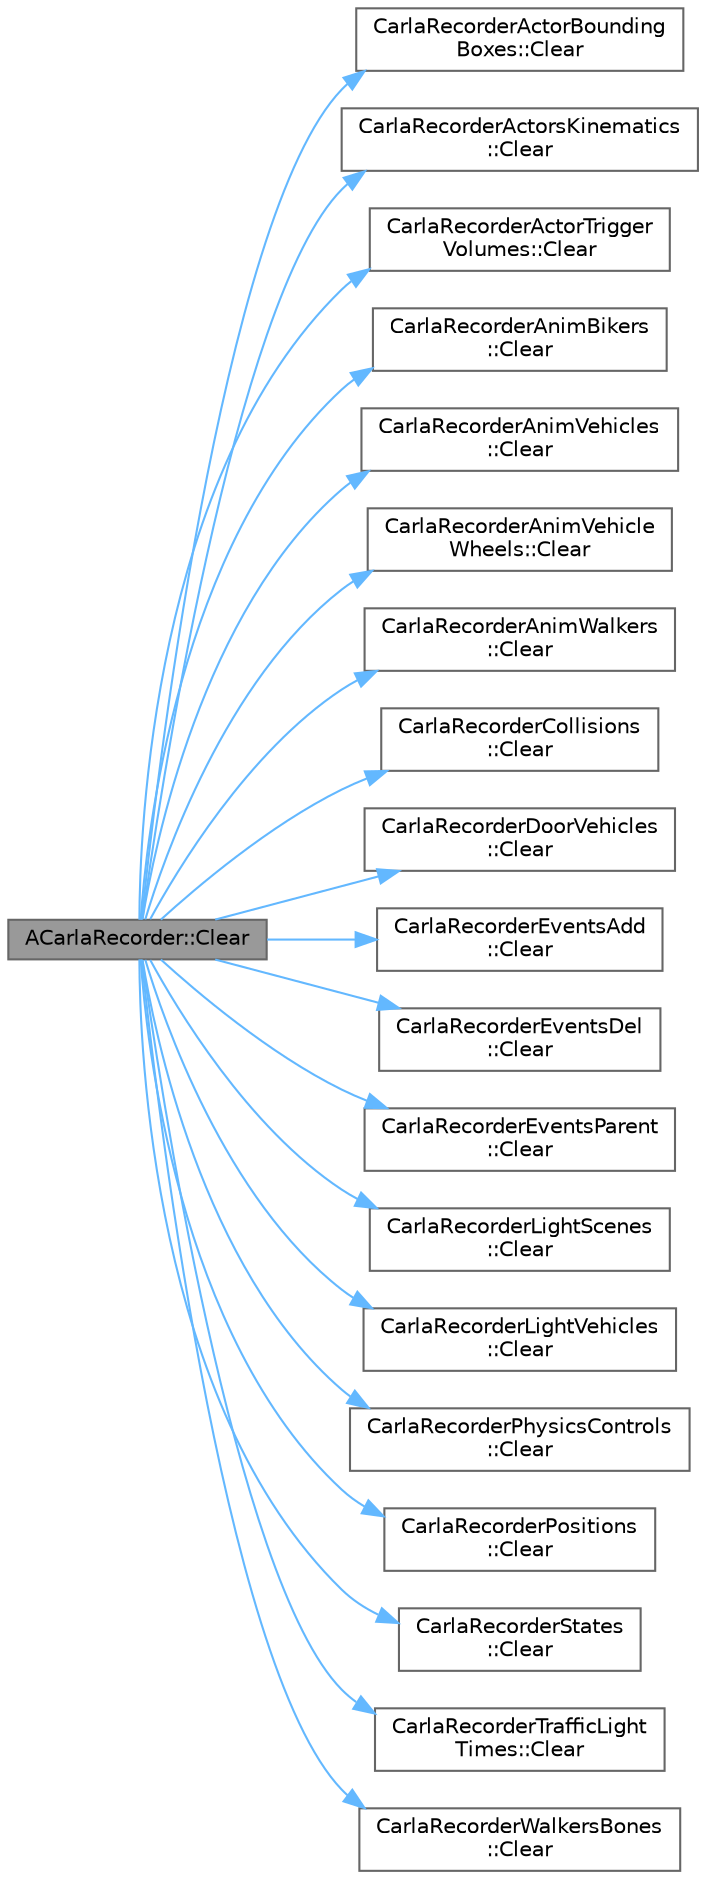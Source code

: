 digraph "ACarlaRecorder::Clear"
{
 // INTERACTIVE_SVG=YES
 // LATEX_PDF_SIZE
  bgcolor="transparent";
  edge [fontname=Helvetica,fontsize=10,labelfontname=Helvetica,labelfontsize=10];
  node [fontname=Helvetica,fontsize=10,shape=box,height=0.2,width=0.4];
  rankdir="LR";
  Node1 [id="Node000001",label="ACarlaRecorder::Clear",height=0.2,width=0.4,color="gray40", fillcolor="grey60", style="filled", fontcolor="black",tooltip=" "];
  Node1 -> Node2 [id="edge1_Node000001_Node000002",color="steelblue1",style="solid",tooltip=" "];
  Node2 [id="Node000002",label="CarlaRecorderActorBounding\lBoxes::Clear",height=0.2,width=0.4,color="grey40", fillcolor="white", style="filled",URL="$d1/d74/classCarlaRecorderActorBoundingBoxes.html#ab833d799fcb233c3d1f1587a1d90ce7d",tooltip=" "];
  Node1 -> Node3 [id="edge2_Node000001_Node000003",color="steelblue1",style="solid",tooltip=" "];
  Node3 [id="Node000003",label="CarlaRecorderActorsKinematics\l::Clear",height=0.2,width=0.4,color="grey40", fillcolor="white", style="filled",URL="$dc/ded/classCarlaRecorderActorsKinematics.html#a6e947c42e6304c288dad09147318d2ec",tooltip=" "];
  Node1 -> Node4 [id="edge3_Node000001_Node000004",color="steelblue1",style="solid",tooltip=" "];
  Node4 [id="Node000004",label="CarlaRecorderActorTrigger\lVolumes::Clear",height=0.2,width=0.4,color="grey40", fillcolor="white", style="filled",URL="$d8/d4c/classCarlaRecorderActorTriggerVolumes.html#a0016eaad01ffc6bff1876eae9824df44",tooltip=" "];
  Node1 -> Node5 [id="edge4_Node000001_Node000005",color="steelblue1",style="solid",tooltip=" "];
  Node5 [id="Node000005",label="CarlaRecorderAnimBikers\l::Clear",height=0.2,width=0.4,color="grey40", fillcolor="white", style="filled",URL="$da/d46/classCarlaRecorderAnimBikers.html#a2b929431292f3d4a91a1cff2a7a09af1",tooltip=" "];
  Node1 -> Node6 [id="edge5_Node000001_Node000006",color="steelblue1",style="solid",tooltip=" "];
  Node6 [id="Node000006",label="CarlaRecorderAnimVehicles\l::Clear",height=0.2,width=0.4,color="grey40", fillcolor="white", style="filled",URL="$da/dd4/classCarlaRecorderAnimVehicles.html#a6d2b08c2e39e51d0214fd2000c98baad",tooltip=" "];
  Node1 -> Node7 [id="edge6_Node000001_Node000007",color="steelblue1",style="solid",tooltip=" "];
  Node7 [id="Node000007",label="CarlaRecorderAnimVehicle\lWheels::Clear",height=0.2,width=0.4,color="grey40", fillcolor="white", style="filled",URL="$d6/dd8/classCarlaRecorderAnimVehicleWheels.html#a5e12d228f157227e6fbff8bdace1163a",tooltip=" "];
  Node1 -> Node8 [id="edge7_Node000001_Node000008",color="steelblue1",style="solid",tooltip=" "];
  Node8 [id="Node000008",label="CarlaRecorderAnimWalkers\l::Clear",height=0.2,width=0.4,color="grey40", fillcolor="white", style="filled",URL="$de/d09/classCarlaRecorderAnimWalkers.html#a7bd5f67da9b9f9f4fde9cb94db76a096",tooltip=" "];
  Node1 -> Node9 [id="edge8_Node000001_Node000009",color="steelblue1",style="solid",tooltip=" "];
  Node9 [id="Node000009",label="CarlaRecorderCollisions\l::Clear",height=0.2,width=0.4,color="grey40", fillcolor="white", style="filled",URL="$da/d6e/classCarlaRecorderCollisions.html#aad347a76afefaea2883a6b7c382e1165",tooltip=" "];
  Node1 -> Node10 [id="edge9_Node000001_Node000010",color="steelblue1",style="solid",tooltip=" "];
  Node10 [id="Node000010",label="CarlaRecorderDoorVehicles\l::Clear",height=0.2,width=0.4,color="grey40", fillcolor="white", style="filled",URL="$dc/dd3/structCarlaRecorderDoorVehicles.html#af9eb53e1feabfaa23a1326ae0a2660ab",tooltip=" "];
  Node1 -> Node11 [id="edge10_Node000001_Node000011",color="steelblue1",style="solid",tooltip=" "];
  Node11 [id="Node000011",label="CarlaRecorderEventsAdd\l::Clear",height=0.2,width=0.4,color="grey40", fillcolor="white", style="filled",URL="$dd/dd4/classCarlaRecorderEventsAdd.html#a2bb750cb0efc0ffdf2907c5bda890890",tooltip=" "];
  Node1 -> Node12 [id="edge11_Node000001_Node000012",color="steelblue1",style="solid",tooltip=" "];
  Node12 [id="Node000012",label="CarlaRecorderEventsDel\l::Clear",height=0.2,width=0.4,color="grey40", fillcolor="white", style="filled",URL="$dd/d8e/classCarlaRecorderEventsDel.html#a45a160f3eb963ef7e547cae7033ee671",tooltip=" "];
  Node1 -> Node13 [id="edge12_Node000001_Node000013",color="steelblue1",style="solid",tooltip=" "];
  Node13 [id="Node000013",label="CarlaRecorderEventsParent\l::Clear",height=0.2,width=0.4,color="grey40", fillcolor="white", style="filled",URL="$dd/d35/classCarlaRecorderEventsParent.html#a1307b5ad46d6596d286424ea7b4ef907",tooltip=" "];
  Node1 -> Node14 [id="edge13_Node000001_Node000014",color="steelblue1",style="solid",tooltip=" "];
  Node14 [id="Node000014",label="CarlaRecorderLightScenes\l::Clear",height=0.2,width=0.4,color="grey40", fillcolor="white", style="filled",URL="$d0/d93/structCarlaRecorderLightScenes.html#ab1431e10aa89c16c716f10125f620c34",tooltip=" "];
  Node1 -> Node15 [id="edge14_Node000001_Node000015",color="steelblue1",style="solid",tooltip=" "];
  Node15 [id="Node000015",label="CarlaRecorderLightVehicles\l::Clear",height=0.2,width=0.4,color="grey40", fillcolor="white", style="filled",URL="$df/d7b/structCarlaRecorderLightVehicles.html#aa315ad3c63f66527d5dc883902ed4ce4",tooltip=" "];
  Node1 -> Node16 [id="edge15_Node000001_Node000016",color="steelblue1",style="solid",tooltip=" "];
  Node16 [id="Node000016",label="CarlaRecorderPhysicsControls\l::Clear",height=0.2,width=0.4,color="grey40", fillcolor="white", style="filled",URL="$dd/dd1/classCarlaRecorderPhysicsControls.html#a5d033a2797548f2d713f7390c80e3ff0",tooltip=" "];
  Node1 -> Node17 [id="edge16_Node000001_Node000017",color="steelblue1",style="solid",tooltip=" "];
  Node17 [id="Node000017",label="CarlaRecorderPositions\l::Clear",height=0.2,width=0.4,color="grey40", fillcolor="white", style="filled",URL="$da/df1/classCarlaRecorderPositions.html#a48992efd36d90d87e3edff6fd88ce623",tooltip=" "];
  Node1 -> Node18 [id="edge17_Node000001_Node000018",color="steelblue1",style="solid",tooltip=" "];
  Node18 [id="Node000018",label="CarlaRecorderStates\l::Clear",height=0.2,width=0.4,color="grey40", fillcolor="white", style="filled",URL="$d2/da3/classCarlaRecorderStates.html#a379f7d3ecb31f16e4b921784b2e37e88",tooltip=" "];
  Node1 -> Node19 [id="edge18_Node000001_Node000019",color="steelblue1",style="solid",tooltip=" "];
  Node19 [id="Node000019",label="CarlaRecorderTrafficLight\lTimes::Clear",height=0.2,width=0.4,color="grey40", fillcolor="white", style="filled",URL="$dc/d3e/classCarlaRecorderTrafficLightTimes.html#a5641376de2c47ce4838e3527d0353909",tooltip=" "];
  Node1 -> Node20 [id="edge19_Node000001_Node000020",color="steelblue1",style="solid",tooltip=" "];
  Node20 [id="Node000020",label="CarlaRecorderWalkersBones\l::Clear",height=0.2,width=0.4,color="grey40", fillcolor="white", style="filled",URL="$dd/d20/classCarlaRecorderWalkersBones.html#aab986f551c4d168c75727f63a9d36c11",tooltip=" "];
}
